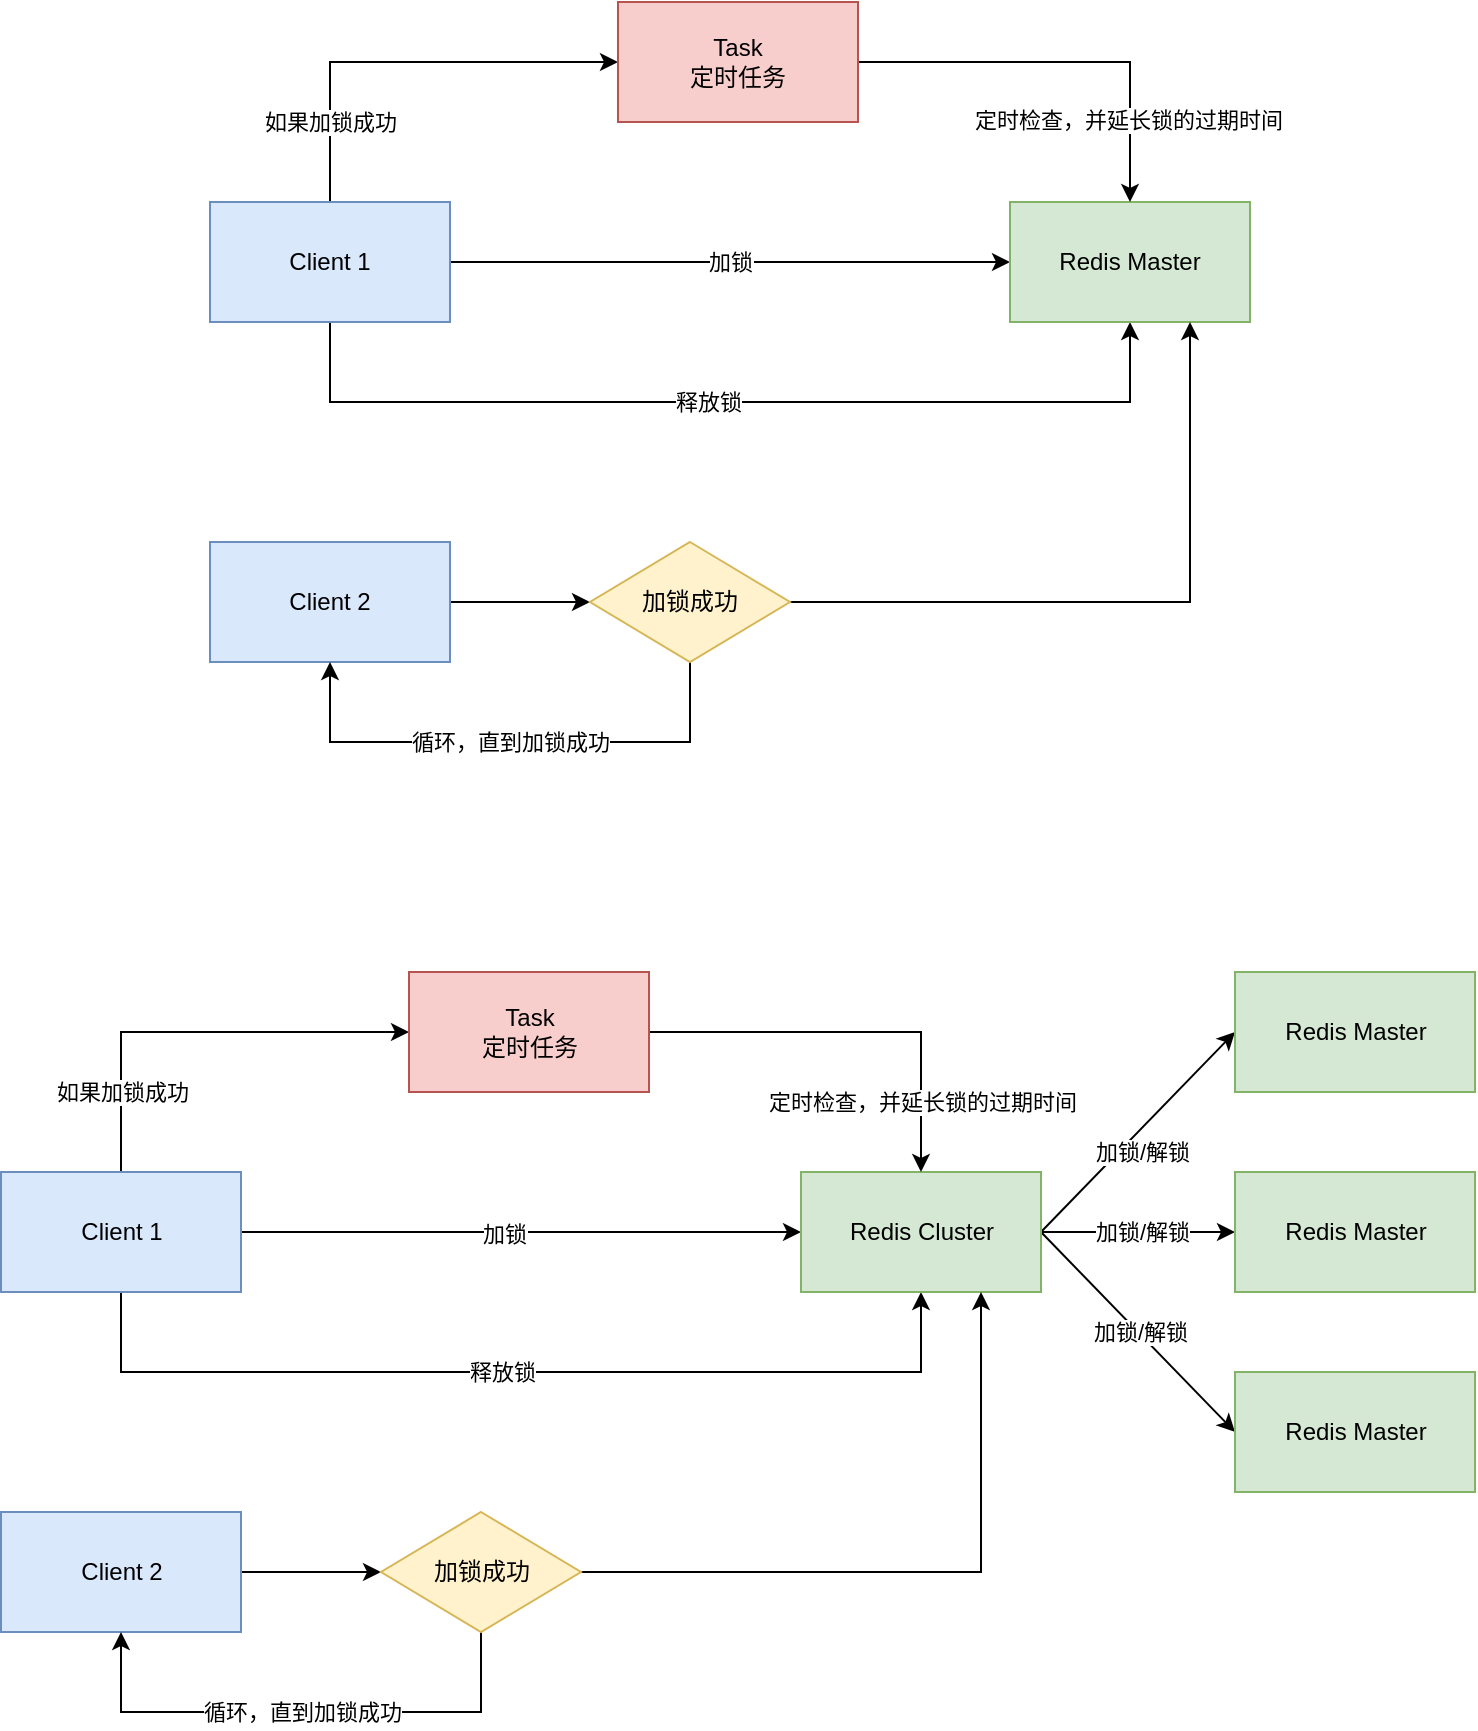 <mxfile version="16.2.7" type="github">
  <diagram id="csS6xj0p1FMGxnhOgaVb" name="Page-1">
    <mxGraphModel dx="1186" dy="654" grid="1" gridSize="10" guides="1" tooltips="1" connect="1" arrows="1" fold="1" page="1" pageScale="1" pageWidth="827" pageHeight="1169" math="0" shadow="0">
      <root>
        <mxCell id="0" />
        <mxCell id="1" parent="0" />
        <mxCell id="evdlxrUFSpILPRqsL9f6-3" style="edgeStyle=orthogonalEdgeStyle;rounded=0;orthogonalLoop=1;jettySize=auto;html=1;exitX=1;exitY=0.5;exitDx=0;exitDy=0;" edge="1" parent="1" source="evdlxrUFSpILPRqsL9f6-1" target="evdlxrUFSpILPRqsL9f6-2">
          <mxGeometry relative="1" as="geometry" />
        </mxCell>
        <mxCell id="evdlxrUFSpILPRqsL9f6-4" value="加锁" style="edgeLabel;html=1;align=center;verticalAlign=middle;resizable=0;points=[];" vertex="1" connectable="0" parent="evdlxrUFSpILPRqsL9f6-3">
          <mxGeometry x="-0.093" y="1" relative="1" as="geometry">
            <mxPoint x="13" y="1" as="offset" />
          </mxGeometry>
        </mxCell>
        <mxCell id="evdlxrUFSpILPRqsL9f6-6" style="edgeStyle=orthogonalEdgeStyle;rounded=0;orthogonalLoop=1;jettySize=auto;html=1;exitX=0.5;exitY=0;exitDx=0;exitDy=0;entryX=0;entryY=0.5;entryDx=0;entryDy=0;" edge="1" parent="1" source="evdlxrUFSpILPRqsL9f6-1" target="evdlxrUFSpILPRqsL9f6-5">
          <mxGeometry relative="1" as="geometry" />
        </mxCell>
        <mxCell id="evdlxrUFSpILPRqsL9f6-8" value="如果加锁成功" style="edgeLabel;html=1;align=center;verticalAlign=middle;resizable=0;points=[];" vertex="1" connectable="0" parent="evdlxrUFSpILPRqsL9f6-6">
          <mxGeometry x="0.028" y="3" relative="1" as="geometry">
            <mxPoint x="-40" y="33" as="offset" />
          </mxGeometry>
        </mxCell>
        <mxCell id="evdlxrUFSpILPRqsL9f6-10" style="edgeStyle=orthogonalEdgeStyle;rounded=0;orthogonalLoop=1;jettySize=auto;html=1;exitX=0.5;exitY=1;exitDx=0;exitDy=0;entryX=0.5;entryY=1;entryDx=0;entryDy=0;" edge="1" parent="1" source="evdlxrUFSpILPRqsL9f6-1" target="evdlxrUFSpILPRqsL9f6-2">
          <mxGeometry relative="1" as="geometry">
            <Array as="points">
              <mxPoint x="214" y="300" />
              <mxPoint x="614" y="300" />
            </Array>
          </mxGeometry>
        </mxCell>
        <mxCell id="evdlxrUFSpILPRqsL9f6-11" value="释放锁" style="edgeLabel;html=1;align=center;verticalAlign=middle;resizable=0;points=[];" vertex="1" connectable="0" parent="evdlxrUFSpILPRqsL9f6-10">
          <mxGeometry x="-0.046" relative="1" as="geometry">
            <mxPoint as="offset" />
          </mxGeometry>
        </mxCell>
        <mxCell id="evdlxrUFSpILPRqsL9f6-1" value="Client 1" style="rounded=0;whiteSpace=wrap;html=1;fillColor=#dae8fc;strokeColor=#6c8ebf;" vertex="1" parent="1">
          <mxGeometry x="154" y="200" width="120" height="60" as="geometry" />
        </mxCell>
        <mxCell id="evdlxrUFSpILPRqsL9f6-2" value="Redis Master" style="rounded=0;whiteSpace=wrap;html=1;fillColor=#d5e8d4;strokeColor=#82b366;" vertex="1" parent="1">
          <mxGeometry x="554" y="200" width="120" height="60" as="geometry" />
        </mxCell>
        <mxCell id="evdlxrUFSpILPRqsL9f6-7" style="edgeStyle=orthogonalEdgeStyle;rounded=0;orthogonalLoop=1;jettySize=auto;html=1;exitX=1;exitY=0.5;exitDx=0;exitDy=0;entryX=0.5;entryY=0;entryDx=0;entryDy=0;" edge="1" parent="1" source="evdlxrUFSpILPRqsL9f6-5" target="evdlxrUFSpILPRqsL9f6-2">
          <mxGeometry relative="1" as="geometry" />
        </mxCell>
        <mxCell id="evdlxrUFSpILPRqsL9f6-9" value="定时检查，并延长锁的过期时间" style="edgeLabel;html=1;align=center;verticalAlign=middle;resizable=0;points=[];" vertex="1" connectable="0" parent="evdlxrUFSpILPRqsL9f6-7">
          <mxGeometry x="0.602" y="-1" relative="1" as="geometry">
            <mxPoint as="offset" />
          </mxGeometry>
        </mxCell>
        <mxCell id="evdlxrUFSpILPRqsL9f6-5" value="Task&lt;br&gt;定时任务" style="rounded=0;whiteSpace=wrap;html=1;fillColor=#f8cecc;strokeColor=#b85450;" vertex="1" parent="1">
          <mxGeometry x="358" y="100" width="120" height="60" as="geometry" />
        </mxCell>
        <mxCell id="evdlxrUFSpILPRqsL9f6-16" style="edgeStyle=orthogonalEdgeStyle;rounded=0;orthogonalLoop=1;jettySize=auto;html=1;exitX=1;exitY=0.5;exitDx=0;exitDy=0;entryX=0;entryY=0.5;entryDx=0;entryDy=0;" edge="1" parent="1" source="evdlxrUFSpILPRqsL9f6-12" target="evdlxrUFSpILPRqsL9f6-14">
          <mxGeometry relative="1" as="geometry" />
        </mxCell>
        <mxCell id="evdlxrUFSpILPRqsL9f6-12" value="Client 2" style="rounded=0;whiteSpace=wrap;html=1;fillColor=#dae8fc;strokeColor=#6c8ebf;" vertex="1" parent="1">
          <mxGeometry x="154" y="370" width="120" height="60" as="geometry" />
        </mxCell>
        <mxCell id="evdlxrUFSpILPRqsL9f6-15" style="edgeStyle=orthogonalEdgeStyle;rounded=0;orthogonalLoop=1;jettySize=auto;html=1;exitX=1;exitY=0.5;exitDx=0;exitDy=0;entryX=0.75;entryY=1;entryDx=0;entryDy=0;" edge="1" parent="1" source="evdlxrUFSpILPRqsL9f6-14" target="evdlxrUFSpILPRqsL9f6-2">
          <mxGeometry relative="1" as="geometry" />
        </mxCell>
        <mxCell id="evdlxrUFSpILPRqsL9f6-18" style="edgeStyle=orthogonalEdgeStyle;rounded=0;orthogonalLoop=1;jettySize=auto;html=1;exitX=0.5;exitY=1;exitDx=0;exitDy=0;entryX=0.5;entryY=1;entryDx=0;entryDy=0;" edge="1" parent="1" source="evdlxrUFSpILPRqsL9f6-14" target="evdlxrUFSpILPRqsL9f6-12">
          <mxGeometry relative="1" as="geometry">
            <Array as="points">
              <mxPoint x="394" y="470" />
              <mxPoint x="214" y="470" />
            </Array>
          </mxGeometry>
        </mxCell>
        <mxCell id="evdlxrUFSpILPRqsL9f6-19" value="循环，直到加锁成功" style="edgeLabel;html=1;align=center;verticalAlign=middle;resizable=0;points=[];" vertex="1" connectable="0" parent="evdlxrUFSpILPRqsL9f6-18">
          <mxGeometry x="-0.123" y="2" relative="1" as="geometry">
            <mxPoint x="-16" y="-2" as="offset" />
          </mxGeometry>
        </mxCell>
        <mxCell id="evdlxrUFSpILPRqsL9f6-14" value="加锁成功" style="rhombus;whiteSpace=wrap;html=1;fillColor=#fff2cc;strokeColor=#d6b656;" vertex="1" parent="1">
          <mxGeometry x="344" y="370" width="100" height="60" as="geometry" />
        </mxCell>
        <mxCell id="evdlxrUFSpILPRqsL9f6-40" style="edgeStyle=orthogonalEdgeStyle;rounded=0;orthogonalLoop=1;jettySize=auto;html=1;exitX=0.5;exitY=0;exitDx=0;exitDy=0;entryX=0;entryY=0.5;entryDx=0;entryDy=0;" edge="1" parent="1" source="evdlxrUFSpILPRqsL9f6-44" target="evdlxrUFSpILPRqsL9f6-48">
          <mxGeometry relative="1" as="geometry" />
        </mxCell>
        <mxCell id="evdlxrUFSpILPRqsL9f6-41" value="如果加锁成功" style="edgeLabel;html=1;align=center;verticalAlign=middle;resizable=0;points=[];" vertex="1" connectable="0" parent="evdlxrUFSpILPRqsL9f6-40">
          <mxGeometry x="0.028" y="3" relative="1" as="geometry">
            <mxPoint x="-40" y="33" as="offset" />
          </mxGeometry>
        </mxCell>
        <mxCell id="evdlxrUFSpILPRqsL9f6-63" style="edgeStyle=orthogonalEdgeStyle;rounded=0;orthogonalLoop=1;jettySize=auto;html=1;exitX=0.5;exitY=1;exitDx=0;exitDy=0;entryX=0.5;entryY=1;entryDx=0;entryDy=0;" edge="1" parent="1" source="evdlxrUFSpILPRqsL9f6-44" target="evdlxrUFSpILPRqsL9f6-45">
          <mxGeometry relative="1" as="geometry">
            <Array as="points">
              <mxPoint x="109.5" y="785" />
              <mxPoint x="509.5" y="785" />
            </Array>
          </mxGeometry>
        </mxCell>
        <mxCell id="evdlxrUFSpILPRqsL9f6-64" value="释放锁" style="edgeLabel;html=1;align=center;verticalAlign=middle;resizable=0;points=[];" vertex="1" connectable="0" parent="evdlxrUFSpILPRqsL9f6-63">
          <mxGeometry x="-0.041" relative="1" as="geometry">
            <mxPoint as="offset" />
          </mxGeometry>
        </mxCell>
        <mxCell id="evdlxrUFSpILPRqsL9f6-66" style="edgeStyle=orthogonalEdgeStyle;rounded=0;orthogonalLoop=1;jettySize=auto;html=1;exitX=1;exitY=0.5;exitDx=0;exitDy=0;" edge="1" parent="1" source="evdlxrUFSpILPRqsL9f6-44" target="evdlxrUFSpILPRqsL9f6-45">
          <mxGeometry relative="1" as="geometry" />
        </mxCell>
        <mxCell id="evdlxrUFSpILPRqsL9f6-67" value="加锁" style="edgeLabel;html=1;align=center;verticalAlign=middle;resizable=0;points=[];" vertex="1" connectable="0" parent="evdlxrUFSpILPRqsL9f6-66">
          <mxGeometry x="-0.064" y="-1" relative="1" as="geometry">
            <mxPoint as="offset" />
          </mxGeometry>
        </mxCell>
        <mxCell id="evdlxrUFSpILPRqsL9f6-44" value="Client 1" style="rounded=0;whiteSpace=wrap;html=1;fillColor=#dae8fc;strokeColor=#6c8ebf;" vertex="1" parent="1">
          <mxGeometry x="49.5" y="685" width="120" height="60" as="geometry" />
        </mxCell>
        <mxCell id="evdlxrUFSpILPRqsL9f6-58" style="rounded=0;orthogonalLoop=1;jettySize=auto;html=1;exitX=1;exitY=0.5;exitDx=0;exitDy=0;entryX=0;entryY=0.5;entryDx=0;entryDy=0;" edge="1" parent="1" source="evdlxrUFSpILPRqsL9f6-45" target="evdlxrUFSpILPRqsL9f6-55">
          <mxGeometry relative="1" as="geometry" />
        </mxCell>
        <mxCell id="evdlxrUFSpILPRqsL9f6-68" value="加锁/解锁" style="edgeLabel;html=1;align=center;verticalAlign=middle;resizable=0;points=[];" vertex="1" connectable="0" parent="evdlxrUFSpILPRqsL9f6-58">
          <mxGeometry x="0.088" y="-3" relative="1" as="geometry">
            <mxPoint x="-5" y="12" as="offset" />
          </mxGeometry>
        </mxCell>
        <mxCell id="evdlxrUFSpILPRqsL9f6-59" style="edgeStyle=none;rounded=0;orthogonalLoop=1;jettySize=auto;html=1;exitX=1;exitY=0.5;exitDx=0;exitDy=0;entryX=0;entryY=0.5;entryDx=0;entryDy=0;" edge="1" parent="1" source="evdlxrUFSpILPRqsL9f6-45" target="evdlxrUFSpILPRqsL9f6-56">
          <mxGeometry relative="1" as="geometry" />
        </mxCell>
        <mxCell id="evdlxrUFSpILPRqsL9f6-69" value="加锁/解锁" style="edgeLabel;html=1;align=center;verticalAlign=middle;resizable=0;points=[];" vertex="1" connectable="0" parent="evdlxrUFSpILPRqsL9f6-59">
          <mxGeometry x="-0.125" y="2" relative="1" as="geometry">
            <mxPoint x="8" y="2" as="offset" />
          </mxGeometry>
        </mxCell>
        <mxCell id="evdlxrUFSpILPRqsL9f6-60" style="edgeStyle=none;rounded=0;orthogonalLoop=1;jettySize=auto;html=1;exitX=1;exitY=0.5;exitDx=0;exitDy=0;entryX=0;entryY=0.5;entryDx=0;entryDy=0;" edge="1" parent="1" source="evdlxrUFSpILPRqsL9f6-45" target="evdlxrUFSpILPRqsL9f6-57">
          <mxGeometry relative="1" as="geometry" />
        </mxCell>
        <mxCell id="evdlxrUFSpILPRqsL9f6-70" value="加锁/解锁" style="edgeLabel;html=1;align=center;verticalAlign=middle;resizable=0;points=[];" vertex="1" connectable="0" parent="evdlxrUFSpILPRqsL9f6-60">
          <mxGeometry x="-0.131" y="-1" relative="1" as="geometry">
            <mxPoint x="8" y="6" as="offset" />
          </mxGeometry>
        </mxCell>
        <mxCell id="evdlxrUFSpILPRqsL9f6-45" value="Redis Cluster" style="rounded=0;whiteSpace=wrap;html=1;fillColor=#d5e8d4;strokeColor=#82b366;" vertex="1" parent="1">
          <mxGeometry x="449.5" y="685" width="120" height="60" as="geometry" />
        </mxCell>
        <mxCell id="evdlxrUFSpILPRqsL9f6-61" style="edgeStyle=orthogonalEdgeStyle;rounded=0;orthogonalLoop=1;jettySize=auto;html=1;exitX=1;exitY=0.5;exitDx=0;exitDy=0;entryX=0.5;entryY=0;entryDx=0;entryDy=0;" edge="1" parent="1" source="evdlxrUFSpILPRqsL9f6-48" target="evdlxrUFSpILPRqsL9f6-45">
          <mxGeometry relative="1" as="geometry" />
        </mxCell>
        <mxCell id="evdlxrUFSpILPRqsL9f6-62" value="定时检查，并延长锁的过期时间" style="edgeLabel;html=1;align=center;verticalAlign=middle;resizable=0;points=[];" vertex="1" connectable="0" parent="evdlxrUFSpILPRqsL9f6-61">
          <mxGeometry x="0.68" y="-3" relative="1" as="geometry">
            <mxPoint x="3" y="-2" as="offset" />
          </mxGeometry>
        </mxCell>
        <mxCell id="evdlxrUFSpILPRqsL9f6-48" value="Task&lt;br&gt;定时任务" style="rounded=0;whiteSpace=wrap;html=1;fillColor=#f8cecc;strokeColor=#b85450;" vertex="1" parent="1">
          <mxGeometry x="253.5" y="585" width="120" height="60" as="geometry" />
        </mxCell>
        <mxCell id="evdlxrUFSpILPRqsL9f6-49" style="edgeStyle=orthogonalEdgeStyle;rounded=0;orthogonalLoop=1;jettySize=auto;html=1;exitX=1;exitY=0.5;exitDx=0;exitDy=0;entryX=0;entryY=0.5;entryDx=0;entryDy=0;" edge="1" parent="1" source="evdlxrUFSpILPRqsL9f6-50" target="evdlxrUFSpILPRqsL9f6-54">
          <mxGeometry relative="1" as="geometry" />
        </mxCell>
        <mxCell id="evdlxrUFSpILPRqsL9f6-50" value="Client 2" style="rounded=0;whiteSpace=wrap;html=1;fillColor=#dae8fc;strokeColor=#6c8ebf;" vertex="1" parent="1">
          <mxGeometry x="49.5" y="855" width="120" height="60" as="geometry" />
        </mxCell>
        <mxCell id="evdlxrUFSpILPRqsL9f6-52" style="edgeStyle=orthogonalEdgeStyle;rounded=0;orthogonalLoop=1;jettySize=auto;html=1;exitX=0.5;exitY=1;exitDx=0;exitDy=0;entryX=0.5;entryY=1;entryDx=0;entryDy=0;" edge="1" parent="1" source="evdlxrUFSpILPRqsL9f6-54" target="evdlxrUFSpILPRqsL9f6-50">
          <mxGeometry relative="1" as="geometry">
            <Array as="points">
              <mxPoint x="289.5" y="955" />
              <mxPoint x="109.5" y="955" />
            </Array>
          </mxGeometry>
        </mxCell>
        <mxCell id="evdlxrUFSpILPRqsL9f6-53" value="循环，直到加锁成功" style="edgeLabel;html=1;align=center;verticalAlign=middle;resizable=0;points=[];" vertex="1" connectable="0" parent="evdlxrUFSpILPRqsL9f6-52">
          <mxGeometry x="-0.123" y="2" relative="1" as="geometry">
            <mxPoint x="-16" y="-2" as="offset" />
          </mxGeometry>
        </mxCell>
        <mxCell id="evdlxrUFSpILPRqsL9f6-65" style="edgeStyle=orthogonalEdgeStyle;rounded=0;orthogonalLoop=1;jettySize=auto;html=1;exitX=1;exitY=0.5;exitDx=0;exitDy=0;entryX=0.75;entryY=1;entryDx=0;entryDy=0;" edge="1" parent="1" source="evdlxrUFSpILPRqsL9f6-54" target="evdlxrUFSpILPRqsL9f6-45">
          <mxGeometry relative="1" as="geometry" />
        </mxCell>
        <mxCell id="evdlxrUFSpILPRqsL9f6-54" value="加锁成功" style="rhombus;whiteSpace=wrap;html=1;fillColor=#fff2cc;strokeColor=#d6b656;" vertex="1" parent="1">
          <mxGeometry x="239.5" y="855" width="100" height="60" as="geometry" />
        </mxCell>
        <mxCell id="evdlxrUFSpILPRqsL9f6-55" value="Redis Master" style="rounded=0;whiteSpace=wrap;html=1;fillColor=#d5e8d4;strokeColor=#82b366;" vertex="1" parent="1">
          <mxGeometry x="666.5" y="585" width="120" height="60" as="geometry" />
        </mxCell>
        <mxCell id="evdlxrUFSpILPRqsL9f6-56" value="Redis Master" style="rounded=0;whiteSpace=wrap;html=1;fillColor=#d5e8d4;strokeColor=#82b366;" vertex="1" parent="1">
          <mxGeometry x="666.5" y="685" width="120" height="60" as="geometry" />
        </mxCell>
        <mxCell id="evdlxrUFSpILPRqsL9f6-57" value="Redis Master" style="rounded=0;whiteSpace=wrap;html=1;fillColor=#d5e8d4;strokeColor=#82b366;" vertex="1" parent="1">
          <mxGeometry x="666.5" y="785" width="120" height="60" as="geometry" />
        </mxCell>
      </root>
    </mxGraphModel>
  </diagram>
</mxfile>
